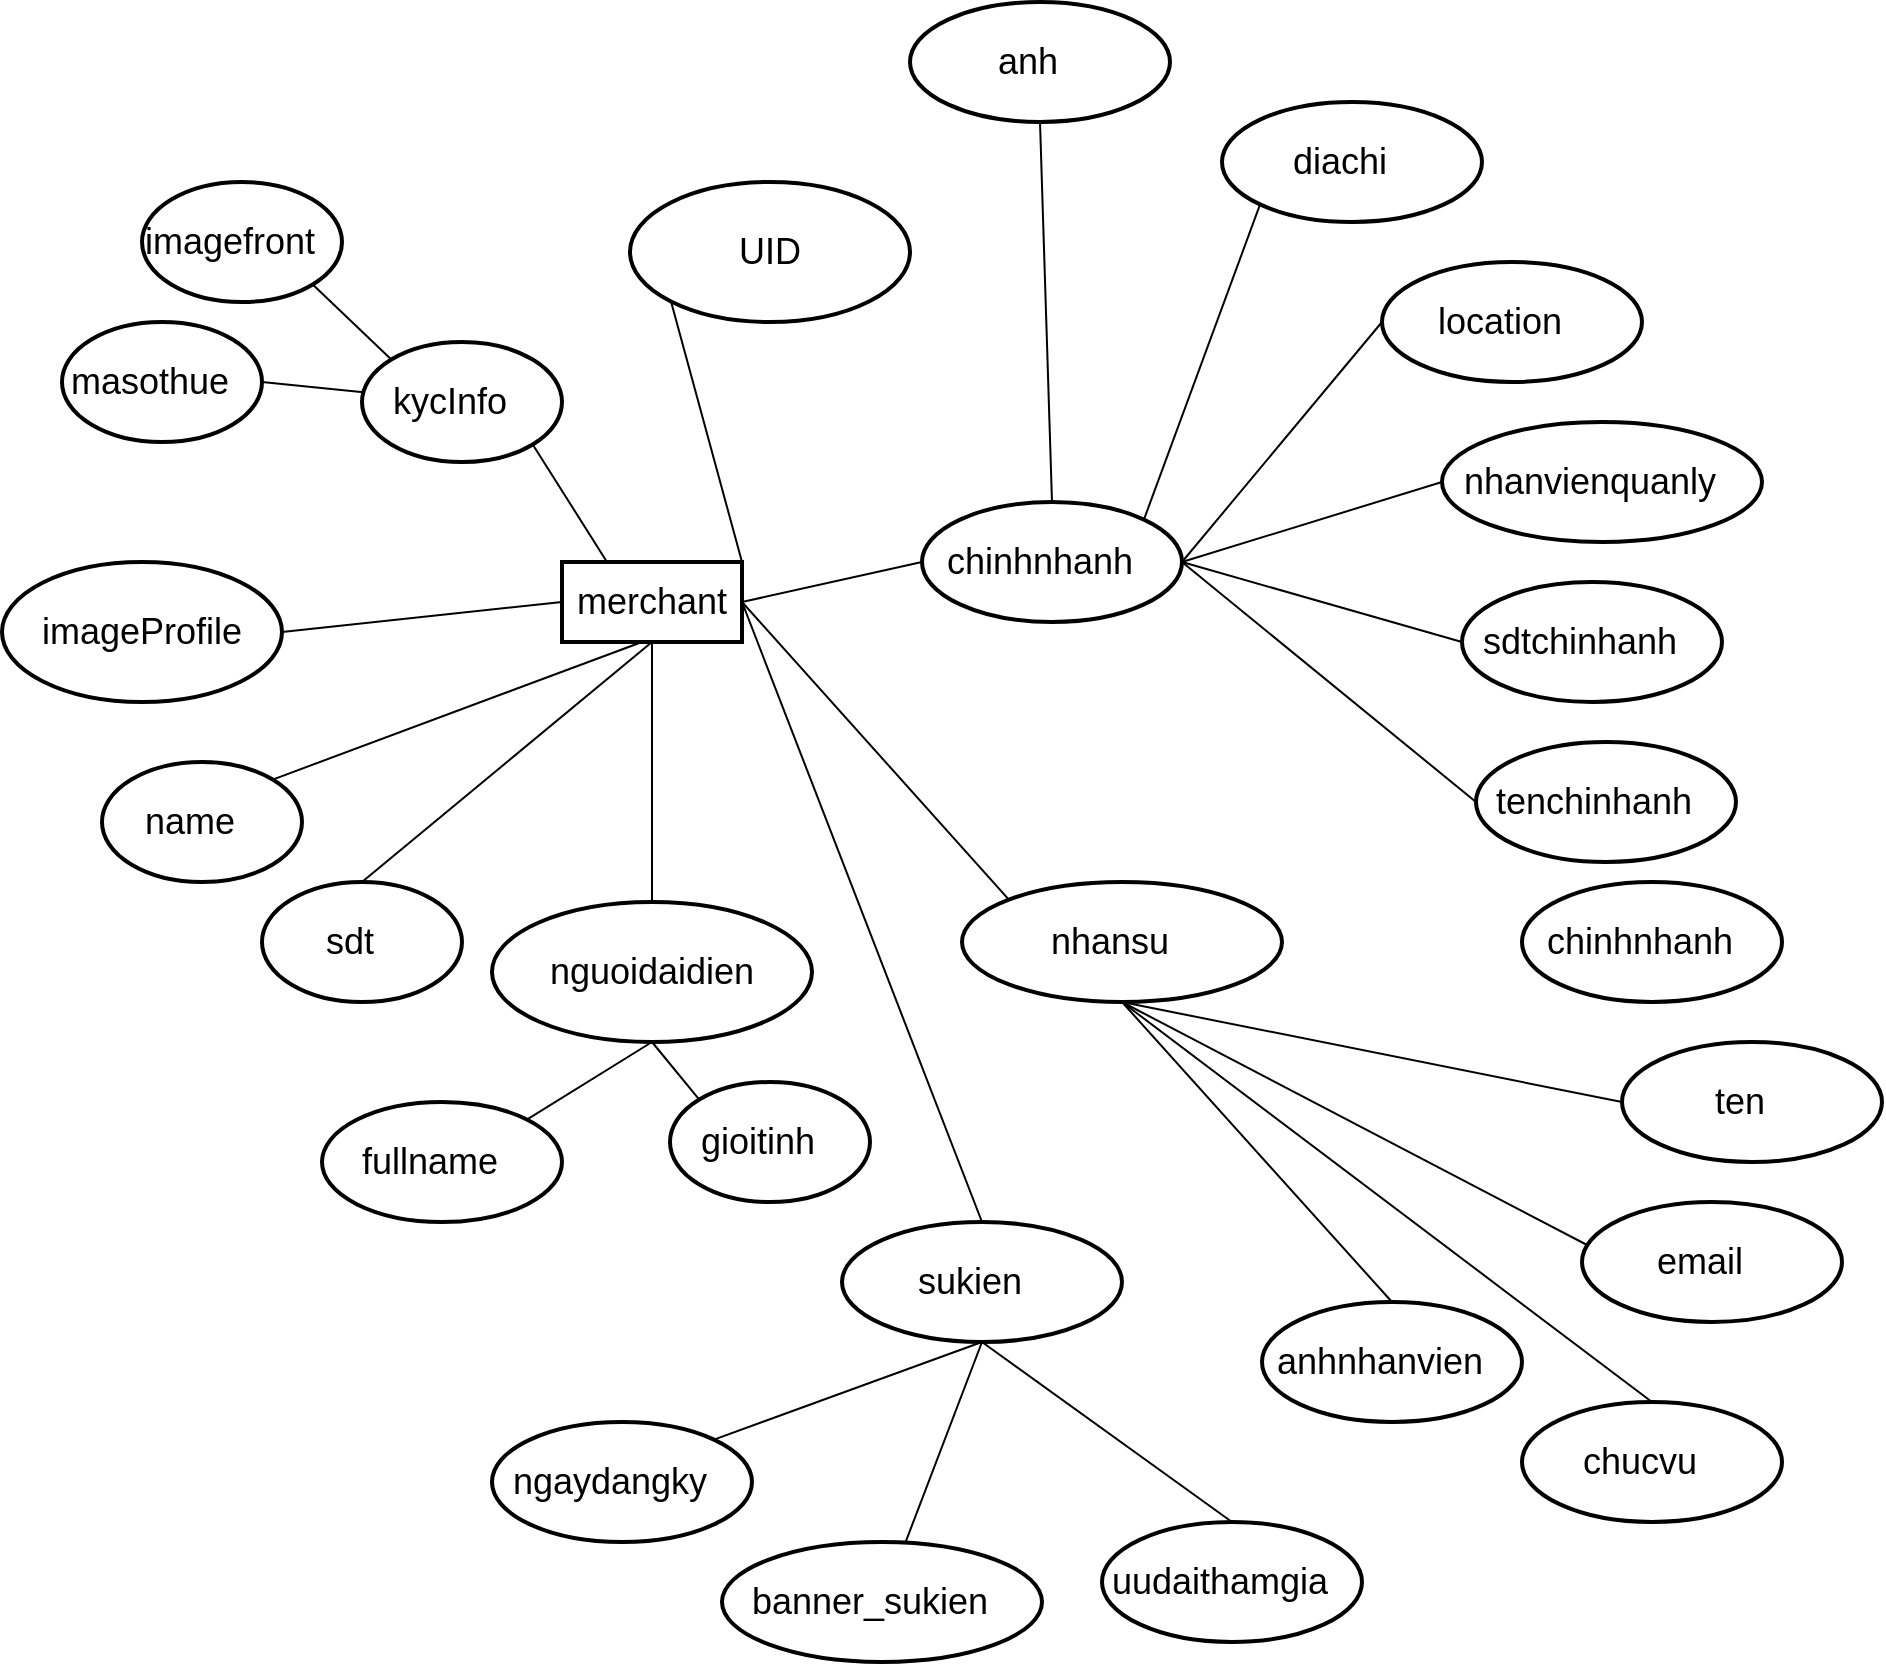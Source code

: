 <mxfile version="15.5.8" type="github">
  <diagram id="eSIqmUlAaXaO-JVcLsGD" name="Page-1">
    <mxGraphModel dx="2130" dy="2251" grid="1" gridSize="10" guides="1" tooltips="1" connect="1" arrows="1" fold="1" page="1" pageScale="1" pageWidth="827" pageHeight="1169" math="0" shadow="0">
      <root>
        <mxCell id="0" />
        <mxCell id="1" parent="0" />
        <mxCell id="AnfG-cZYh2D78Fa8WE18-1" value="&lt;font style=&quot;font-size: 18px&quot;&gt;merchant&lt;/font&gt;" style="rounded=0;whiteSpace=wrap;html=1;strokeWidth=2;fontSize=18;fontColor=#000000;" vertex="1" parent="1">
          <mxGeometry x="240" y="210" width="90" height="40" as="geometry" />
        </mxCell>
        <mxCell id="AnfG-cZYh2D78Fa8WE18-2" style="edgeStyle=none;rounded=0;orthogonalLoop=1;jettySize=auto;html=1;exitX=1;exitY=1;exitDx=0;exitDy=0;entryX=0.25;entryY=0;entryDx=0;entryDy=0;fontFamily=Helvetica;fontSize=18;endArrow=none;endFill=0;fontColor=#000000;" edge="1" parent="1" source="AnfG-cZYh2D78Fa8WE18-3" target="AnfG-cZYh2D78Fa8WE18-1">
          <mxGeometry relative="1" as="geometry" />
        </mxCell>
        <mxCell id="AnfG-cZYh2D78Fa8WE18-3" value="&lt;div class=&quot;database-node-click-target&quot; style=&quot;align-items: center; box-sizing: border-box; cursor: pointer; display: flex; min-height: 32px; padding: 0px 16px 0px 12px; position: relative; font-size: 18px;&quot;&gt;&lt;div class=&quot;database-key-value&quot; style=&quot;align-items: flex-start; display: flex; justify-content: flex-start; padding: 6px 0px; font-size: 18px;&quot;&gt;&lt;span class=&quot;database-key&quot; style=&quot;display: inline-block; margin-right: 8px; font-size: 18px;&quot;&gt;&lt;font style=&quot;font-size: 18px;&quot;&gt;kycInfo&lt;/font&gt;&lt;/span&gt;&lt;/div&gt;&lt;/div&gt;" style="ellipse;whiteSpace=wrap;html=1;fontSize=18;strokeWidth=2;fontColor=#000000;" vertex="1" parent="1">
          <mxGeometry x="140" y="100" width="100" height="60" as="geometry" />
        </mxCell>
        <mxCell id="AnfG-cZYh2D78Fa8WE18-6" style="edgeStyle=none;rounded=0;orthogonalLoop=1;jettySize=auto;html=1;exitX=1;exitY=1;exitDx=0;exitDy=0;entryX=0;entryY=0;entryDx=0;entryDy=0;fontFamily=Helvetica;fontSize=18;endArrow=none;endFill=0;fontColor=#000000;" edge="1" parent="1" source="AnfG-cZYh2D78Fa8WE18-7" target="AnfG-cZYh2D78Fa8WE18-3">
          <mxGeometry relative="1" as="geometry" />
        </mxCell>
        <mxCell id="AnfG-cZYh2D78Fa8WE18-7" value="&lt;div class=&quot;database-node-click-target&quot; style=&quot;align-items: center ; box-sizing: border-box ; cursor: pointer ; display: flex ; min-height: 32px ; padding: 0px 16px 0px 12px ; position: relative ; font-size: 18px&quot;&gt;&lt;div class=&quot;database-key-value&quot; style=&quot;align-items: flex-start ; display: flex ; justify-content: flex-start ; padding: 6px 0px ; font-size: 18px&quot;&gt;&lt;span class=&quot;database-key&quot; style=&quot;display: inline-block; margin-right: 8px; font-size: 18px;&quot;&gt;&lt;font style=&quot;font-size: 18px&quot;&gt;imagefront&lt;/font&gt;&lt;/span&gt;&lt;/div&gt;&lt;/div&gt;" style="ellipse;whiteSpace=wrap;html=1;fontSize=18;strokeWidth=2;fontColor=#000000;" vertex="1" parent="1">
          <mxGeometry x="30" y="20" width="100" height="60" as="geometry" />
        </mxCell>
        <mxCell id="AnfG-cZYh2D78Fa8WE18-8" style="edgeStyle=none;rounded=0;orthogonalLoop=1;jettySize=auto;html=1;exitX=1;exitY=0.5;exitDx=0;exitDy=0;fontFamily=Helvetica;fontSize=18;endArrow=none;endFill=0;fontColor=#000000;" edge="1" parent="1" source="AnfG-cZYh2D78Fa8WE18-9" target="AnfG-cZYh2D78Fa8WE18-3">
          <mxGeometry relative="1" as="geometry" />
        </mxCell>
        <mxCell id="AnfG-cZYh2D78Fa8WE18-9" value="&lt;div class=&quot;database-node-click-target&quot; style=&quot;align-items: center ; box-sizing: border-box ; cursor: pointer ; display: flex ; min-height: 32px ; padding: 0px 16px 0px 12px ; position: relative ; font-size: 18px&quot;&gt;&lt;div class=&quot;database-key-value&quot; style=&quot;align-items: flex-start ; display: flex ; justify-content: flex-start ; padding: 6px 0px ; font-size: 18px&quot;&gt;&lt;span class=&quot;database-key&quot; style=&quot;display: inline-block; margin-right: 8px; font-size: 18px;&quot;&gt;&lt;font style=&quot;font-size: 18px&quot;&gt;masothue&lt;/font&gt;&lt;/span&gt;&lt;/div&gt;&lt;/div&gt;" style="ellipse;whiteSpace=wrap;html=1;fontSize=18;strokeWidth=2;fontColor=#000000;" vertex="1" parent="1">
          <mxGeometry x="-10" y="90" width="100" height="60" as="geometry" />
        </mxCell>
        <mxCell id="AnfG-cZYh2D78Fa8WE18-10" style="edgeStyle=none;rounded=0;orthogonalLoop=1;jettySize=auto;html=1;exitX=1;exitY=0;exitDx=0;exitDy=0;fontFamily=Helvetica;fontSize=18;endArrow=none;endFill=0;fontColor=#000000;" edge="1" parent="1" source="AnfG-cZYh2D78Fa8WE18-11">
          <mxGeometry relative="1" as="geometry">
            <mxPoint x="280" y="250" as="targetPoint" />
          </mxGeometry>
        </mxCell>
        <mxCell id="AnfG-cZYh2D78Fa8WE18-11" value="&lt;div class=&quot;database-node-click-target&quot; style=&quot;align-items: center; box-sizing: border-box; cursor: pointer; display: flex; min-height: 32px; padding: 0px 16px 0px 12px; position: relative; font-size: 18px;&quot;&gt;&lt;div class=&quot;database-key-value&quot; style=&quot;align-items: flex-start; display: flex; justify-content: flex-start; padding: 6px 0px; font-size: 18px;&quot;&gt;&lt;span class=&quot;database-key&quot; style=&quot;display: inline-block; margin-right: 8px; font-size: 18px;&quot;&gt;&lt;span style=&quot;font-size: 18px;&quot;&gt;name&lt;/span&gt;&lt;/span&gt;&lt;/div&gt;&lt;/div&gt;" style="ellipse;whiteSpace=wrap;html=1;fontSize=18;strokeWidth=2;fontColor=#000000;" vertex="1" parent="1">
          <mxGeometry x="10" y="310" width="100" height="60" as="geometry" />
        </mxCell>
        <mxCell id="AnfG-cZYh2D78Fa8WE18-12" style="edgeStyle=none;rounded=0;orthogonalLoop=1;jettySize=auto;html=1;exitX=0.5;exitY=0;exitDx=0;exitDy=0;entryX=0.5;entryY=1;entryDx=0;entryDy=0;fontFamily=Helvetica;fontSize=18;endArrow=none;endFill=0;fontColor=#000000;" edge="1" parent="1" source="AnfG-cZYh2D78Fa8WE18-13" target="AnfG-cZYh2D78Fa8WE18-1">
          <mxGeometry relative="1" as="geometry" />
        </mxCell>
        <mxCell id="AnfG-cZYh2D78Fa8WE18-13" value="&lt;div class=&quot;database-node-click-target&quot; style=&quot;align-items: center ; box-sizing: border-box ; cursor: pointer ; display: flex ; min-height: 32px ; padding: 0px 16px 0px 12px ; position: relative ; font-size: 18px&quot;&gt;&lt;div class=&quot;database-key-value&quot; style=&quot;align-items: flex-start ; display: flex ; justify-content: flex-start ; padding: 6px 0px ; font-size: 18px&quot;&gt;&lt;span class=&quot;database-key&quot; style=&quot;display: inline-block; margin-right: 8px; font-size: 18px;&quot;&gt;&lt;span style=&quot;font-size: 18px&quot;&gt;sdt&lt;/span&gt;&lt;/span&gt;&lt;/div&gt;&lt;/div&gt;" style="ellipse;whiteSpace=wrap;html=1;fontSize=18;strokeWidth=2;fontColor=#000000;" vertex="1" parent="1">
          <mxGeometry x="90" y="370" width="100" height="60" as="geometry" />
        </mxCell>
        <mxCell id="AnfG-cZYh2D78Fa8WE18-14" style="edgeStyle=none;rounded=0;orthogonalLoop=1;jettySize=auto;html=1;exitX=0.5;exitY=0;exitDx=0;exitDy=0;entryX=1;entryY=0.5;entryDx=0;entryDy=0;fontFamily=Helvetica;fontSize=18;endArrow=none;endFill=0;fontColor=#000000;" edge="1" parent="1" source="AnfG-cZYh2D78Fa8WE18-15" target="AnfG-cZYh2D78Fa8WE18-1">
          <mxGeometry relative="1" as="geometry" />
        </mxCell>
        <mxCell id="AnfG-cZYh2D78Fa8WE18-61" style="edgeStyle=none;rounded=0;orthogonalLoop=1;jettySize=auto;html=1;exitX=0.5;exitY=1;exitDx=0;exitDy=0;entryX=0.574;entryY=-0.001;entryDx=0;entryDy=0;entryPerimeter=0;fontColor=#000000;endArrow=none;endFill=0;" edge="1" parent="1" source="AnfG-cZYh2D78Fa8WE18-15" target="AnfG-cZYh2D78Fa8WE18-59">
          <mxGeometry relative="1" as="geometry" />
        </mxCell>
        <mxCell id="AnfG-cZYh2D78Fa8WE18-62" style="edgeStyle=none;rounded=0;orthogonalLoop=1;jettySize=auto;html=1;exitX=0.5;exitY=1;exitDx=0;exitDy=0;entryX=0.5;entryY=0;entryDx=0;entryDy=0;fontColor=#000000;endArrow=none;endFill=0;" edge="1" parent="1" source="AnfG-cZYh2D78Fa8WE18-15" target="AnfG-cZYh2D78Fa8WE18-60">
          <mxGeometry relative="1" as="geometry" />
        </mxCell>
        <mxCell id="AnfG-cZYh2D78Fa8WE18-63" style="edgeStyle=none;rounded=0;orthogonalLoop=1;jettySize=auto;html=1;exitX=0.5;exitY=1;exitDx=0;exitDy=0;entryX=1;entryY=0;entryDx=0;entryDy=0;fontColor=#000000;endArrow=none;endFill=0;" edge="1" parent="1" source="AnfG-cZYh2D78Fa8WE18-15" target="AnfG-cZYh2D78Fa8WE18-58">
          <mxGeometry relative="1" as="geometry" />
        </mxCell>
        <mxCell id="AnfG-cZYh2D78Fa8WE18-15" value="&lt;div class=&quot;database-node-click-target&quot; style=&quot;align-items: center ; box-sizing: border-box ; cursor: pointer ; display: flex ; min-height: 32px ; padding: 0px 16px 0px 12px ; position: relative ; font-size: 18px&quot;&gt;&lt;div class=&quot;database-key-value&quot; style=&quot;align-items: flex-start ; display: flex ; justify-content: flex-start ; padding: 6px 0px ; font-size: 18px&quot;&gt;&lt;span class=&quot;database-key&quot; style=&quot;display: inline-block; margin-right: 8px; font-size: 18px;&quot;&gt;&lt;span style=&quot;font-size: 18px&quot;&gt;sukien&lt;/span&gt;&lt;/span&gt;&lt;/div&gt;&lt;/div&gt;" style="ellipse;whiteSpace=wrap;html=1;fontSize=18;strokeWidth=2;fontColor=#000000;" vertex="1" parent="1">
          <mxGeometry x="380" y="540" width="140" height="60" as="geometry" />
        </mxCell>
        <mxCell id="AnfG-cZYh2D78Fa8WE18-16" style="edgeStyle=none;rounded=0;orthogonalLoop=1;jettySize=auto;html=1;exitX=0;exitY=0;exitDx=0;exitDy=0;fontFamily=Helvetica;fontSize=18;endArrow=none;endFill=0;fontColor=#000000;" edge="1" parent="1" source="AnfG-cZYh2D78Fa8WE18-17">
          <mxGeometry relative="1" as="geometry">
            <mxPoint x="330" y="230" as="targetPoint" />
          </mxGeometry>
        </mxCell>
        <mxCell id="AnfG-cZYh2D78Fa8WE18-53" style="edgeStyle=none;rounded=0;orthogonalLoop=1;jettySize=auto;html=1;exitX=0.5;exitY=1;exitDx=0;exitDy=0;entryX=0.5;entryY=0;entryDx=0;entryDy=0;fontColor=#000000;endArrow=none;endFill=0;" edge="1" parent="1" source="AnfG-cZYh2D78Fa8WE18-17" target="AnfG-cZYh2D78Fa8WE18-43">
          <mxGeometry relative="1" as="geometry" />
        </mxCell>
        <mxCell id="AnfG-cZYh2D78Fa8WE18-54" style="edgeStyle=none;rounded=0;orthogonalLoop=1;jettySize=auto;html=1;exitX=0.5;exitY=1;exitDx=0;exitDy=0;entryX=0.5;entryY=0;entryDx=0;entryDy=0;fontColor=#000000;endArrow=none;endFill=0;" edge="1" parent="1" source="AnfG-cZYh2D78Fa8WE18-17" target="AnfG-cZYh2D78Fa8WE18-42">
          <mxGeometry relative="1" as="geometry" />
        </mxCell>
        <mxCell id="AnfG-cZYh2D78Fa8WE18-55" style="edgeStyle=none;rounded=0;orthogonalLoop=1;jettySize=auto;html=1;exitX=0.5;exitY=1;exitDx=0;exitDy=0;entryX=0.014;entryY=0.352;entryDx=0;entryDy=0;entryPerimeter=0;fontColor=#000000;endArrow=none;endFill=0;" edge="1" parent="1" source="AnfG-cZYh2D78Fa8WE18-17" target="AnfG-cZYh2D78Fa8WE18-41">
          <mxGeometry relative="1" as="geometry" />
        </mxCell>
        <mxCell id="AnfG-cZYh2D78Fa8WE18-56" style="edgeStyle=none;rounded=0;orthogonalLoop=1;jettySize=auto;html=1;exitX=0.5;exitY=1;exitDx=0;exitDy=0;fontColor=#000000;endArrow=none;endFill=0;entryX=0;entryY=0.5;entryDx=0;entryDy=0;" edge="1" parent="1" source="AnfG-cZYh2D78Fa8WE18-17" target="AnfG-cZYh2D78Fa8WE18-57">
          <mxGeometry relative="1" as="geometry">
            <mxPoint x="800" y="470" as="targetPoint" />
          </mxGeometry>
        </mxCell>
        <mxCell id="AnfG-cZYh2D78Fa8WE18-17" value="&lt;div class=&quot;database-node-click-target&quot; style=&quot;align-items: center ; box-sizing: border-box ; cursor: pointer ; display: flex ; min-height: 32px ; padding: 0px 16px 0px 12px ; position: relative ; font-size: 18px&quot;&gt;&lt;div class=&quot;database-key-value&quot; style=&quot;align-items: flex-start ; display: flex ; justify-content: flex-start ; padding: 6px 0px ; font-size: 18px&quot;&gt;&lt;span class=&quot;database-key&quot; style=&quot;display: inline-block; margin-right: 8px; font-size: 18px;&quot;&gt;&lt;span style=&quot;font-size: 18px&quot;&gt;nhansu&lt;/span&gt;&lt;/span&gt;&lt;/div&gt;&lt;/div&gt;" style="ellipse;whiteSpace=wrap;html=1;fontSize=18;strokeWidth=2;fontColor=#000000;" vertex="1" parent="1">
          <mxGeometry x="440" y="370" width="160" height="60" as="geometry" />
        </mxCell>
        <mxCell id="AnfG-cZYh2D78Fa8WE18-18" style="edgeStyle=none;rounded=0;orthogonalLoop=1;jettySize=auto;html=1;exitX=0;exitY=0.5;exitDx=0;exitDy=0;entryX=1;entryY=0.5;entryDx=0;entryDy=0;fontFamily=Helvetica;fontSize=18;endArrow=none;endFill=0;fontColor=#000000;" edge="1" parent="1" source="AnfG-cZYh2D78Fa8WE18-19" target="AnfG-cZYh2D78Fa8WE18-1">
          <mxGeometry relative="1" as="geometry" />
        </mxCell>
        <mxCell id="AnfG-cZYh2D78Fa8WE18-47" style="rounded=0;orthogonalLoop=1;jettySize=auto;html=1;exitX=0.5;exitY=0;exitDx=0;exitDy=0;entryX=0.5;entryY=1;entryDx=0;entryDy=0;endArrow=none;endFill=0;fontColor=#000000;" edge="1" parent="1" source="AnfG-cZYh2D78Fa8WE18-19" target="AnfG-cZYh2D78Fa8WE18-34">
          <mxGeometry relative="1" as="geometry" />
        </mxCell>
        <mxCell id="AnfG-cZYh2D78Fa8WE18-48" style="edgeStyle=none;rounded=0;orthogonalLoop=1;jettySize=auto;html=1;exitX=1;exitY=0;exitDx=0;exitDy=0;entryX=0;entryY=1;entryDx=0;entryDy=0;endArrow=none;endFill=0;fontColor=#000000;" edge="1" parent="1" source="AnfG-cZYh2D78Fa8WE18-19" target="AnfG-cZYh2D78Fa8WE18-35">
          <mxGeometry relative="1" as="geometry" />
        </mxCell>
        <mxCell id="AnfG-cZYh2D78Fa8WE18-19" value="&lt;div class=&quot;database-node-click-target&quot; style=&quot;align-items: center ; box-sizing: border-box ; cursor: pointer ; display: flex ; min-height: 32px ; padding: 0px 16px 0px 12px ; position: relative ; font-size: 18px&quot;&gt;&lt;div class=&quot;database-key-value&quot; style=&quot;align-items: flex-start ; display: flex ; justify-content: flex-start ; padding: 6px 0px ; font-size: 18px&quot;&gt;&lt;span class=&quot;database-key&quot; style=&quot;display: inline-block; margin-right: 8px; font-size: 18px;&quot;&gt;&lt;span style=&quot;font-size: 18px&quot;&gt;chinhnhanh&lt;/span&gt;&lt;/span&gt;&lt;/div&gt;&lt;/div&gt;" style="ellipse;whiteSpace=wrap;html=1;fontSize=18;strokeWidth=2;fontColor=#000000;" vertex="1" parent="1">
          <mxGeometry x="420" y="180" width="130" height="60" as="geometry" />
        </mxCell>
        <mxCell id="AnfG-cZYh2D78Fa8WE18-20" style="rounded=0;orthogonalLoop=1;jettySize=auto;html=1;exitX=0;exitY=1;exitDx=0;exitDy=0;entryX=1;entryY=0;entryDx=0;entryDy=0;fontFamily=Helvetica;fontSize=18;endArrow=none;endFill=0;fontColor=#000000;" edge="1" parent="1" source="AnfG-cZYh2D78Fa8WE18-21" target="AnfG-cZYh2D78Fa8WE18-1">
          <mxGeometry relative="1" as="geometry" />
        </mxCell>
        <mxCell id="AnfG-cZYh2D78Fa8WE18-21" value="&lt;span style=&quot;font-size: 18px;&quot;&gt;UID&lt;/span&gt;" style="ellipse;whiteSpace=wrap;html=1;fontSize=18;strokeWidth=2;fontColor=#000000;" vertex="1" parent="1">
          <mxGeometry x="274" y="20" width="140" height="70" as="geometry" />
        </mxCell>
        <mxCell id="AnfG-cZYh2D78Fa8WE18-22" style="edgeStyle=none;rounded=0;orthogonalLoop=1;jettySize=auto;html=1;exitX=1;exitY=0.5;exitDx=0;exitDy=0;entryX=0;entryY=0.5;entryDx=0;entryDy=0;fontFamily=Helvetica;fontSize=18;endArrow=none;endFill=0;fontColor=#000000;" edge="1" parent="1" source="AnfG-cZYh2D78Fa8WE18-23" target="AnfG-cZYh2D78Fa8WE18-1">
          <mxGeometry relative="1" as="geometry" />
        </mxCell>
        <mxCell id="AnfG-cZYh2D78Fa8WE18-23" value="&lt;font&gt;imageProfile&lt;/font&gt;" style="ellipse;whiteSpace=wrap;html=1;fontSize=18;strokeWidth=2;fontColor=#000000;" vertex="1" parent="1">
          <mxGeometry x="-40" y="210" width="140" height="70" as="geometry" />
        </mxCell>
        <mxCell id="AnfG-cZYh2D78Fa8WE18-28" style="edgeStyle=none;rounded=0;orthogonalLoop=1;jettySize=auto;html=1;exitX=0.5;exitY=0;exitDx=0;exitDy=0;entryX=0.5;entryY=1;entryDx=0;entryDy=0;fontFamily=Helvetica;fontSize=18;endArrow=none;endFill=0;fontColor=#000000;" edge="1" parent="1" source="AnfG-cZYh2D78Fa8WE18-31" target="AnfG-cZYh2D78Fa8WE18-1">
          <mxGeometry relative="1" as="geometry" />
        </mxCell>
        <mxCell id="AnfG-cZYh2D78Fa8WE18-29" style="edgeStyle=none;rounded=0;orthogonalLoop=1;jettySize=auto;html=1;exitX=0.5;exitY=1;exitDx=0;exitDy=0;entryX=1;entryY=0;entryDx=0;entryDy=0;fontFamily=Helvetica;fontSize=18;endArrow=none;endFill=0;fontColor=#000000;" edge="1" parent="1" source="AnfG-cZYh2D78Fa8WE18-31" target="AnfG-cZYh2D78Fa8WE18-32">
          <mxGeometry relative="1" as="geometry" />
        </mxCell>
        <mxCell id="AnfG-cZYh2D78Fa8WE18-30" style="edgeStyle=none;rounded=0;orthogonalLoop=1;jettySize=auto;html=1;exitX=0.5;exitY=1;exitDx=0;exitDy=0;entryX=0;entryY=0;entryDx=0;entryDy=0;fontFamily=Helvetica;fontSize=18;endArrow=none;endFill=0;fontColor=#000000;" edge="1" parent="1" source="AnfG-cZYh2D78Fa8WE18-31" target="AnfG-cZYh2D78Fa8WE18-33">
          <mxGeometry relative="1" as="geometry" />
        </mxCell>
        <mxCell id="AnfG-cZYh2D78Fa8WE18-31" value="&lt;font&gt;nguoidaidien&lt;/font&gt;" style="ellipse;whiteSpace=wrap;html=1;fontSize=18;strokeWidth=2;fontColor=#000000;" vertex="1" parent="1">
          <mxGeometry x="205" y="380" width="160" height="70" as="geometry" />
        </mxCell>
        <mxCell id="AnfG-cZYh2D78Fa8WE18-32" value="&lt;div class=&quot;database-node-click-target&quot; style=&quot;align-items: center ; box-sizing: border-box ; cursor: pointer ; display: flex ; min-height: 32px ; padding: 0px 16px 0px 12px ; position: relative ; font-size: 18px&quot;&gt;&lt;div class=&quot;database-key-value&quot; style=&quot;align-items: flex-start ; display: flex ; justify-content: flex-start ; padding: 6px 0px ; font-size: 18px&quot;&gt;&lt;span class=&quot;database-key&quot; style=&quot;display: inline-block; margin-right: 8px; font-size: 18px;&quot;&gt;fullname&lt;/span&gt;&lt;/div&gt;&lt;/div&gt;" style="ellipse;whiteSpace=wrap;html=1;fontSize=18;strokeWidth=2;fontColor=#000000;" vertex="1" parent="1">
          <mxGeometry x="120" y="480" width="120" height="60" as="geometry" />
        </mxCell>
        <mxCell id="AnfG-cZYh2D78Fa8WE18-33" value="&lt;div class=&quot;database-node-click-target&quot; style=&quot;align-items: center ; box-sizing: border-box ; cursor: pointer ; display: flex ; min-height: 32px ; padding: 0px 16px 0px 12px ; position: relative ; font-size: 18px&quot;&gt;&lt;div class=&quot;database-key-value&quot; style=&quot;align-items: flex-start ; display: flex ; justify-content: flex-start ; padding: 6px 0px ; font-size: 18px&quot;&gt;&lt;span class=&quot;database-key&quot; style=&quot;display: inline-block; margin-right: 8px; font-size: 18px;&quot;&gt;gioitinh&lt;/span&gt;&lt;/div&gt;&lt;/div&gt;" style="ellipse;whiteSpace=wrap;html=1;fontSize=18;strokeWidth=2;fontColor=#000000;" vertex="1" parent="1">
          <mxGeometry x="294" y="470" width="100" height="60" as="geometry" />
        </mxCell>
        <mxCell id="AnfG-cZYh2D78Fa8WE18-34" value="&lt;div class=&quot;database-node-click-target&quot; style=&quot;align-items: center ; box-sizing: border-box ; cursor: pointer ; display: flex ; min-height: 32px ; padding: 0px 16px 0px 12px ; position: relative ; font-size: 18px&quot;&gt;&lt;div class=&quot;database-key-value&quot; style=&quot;align-items: flex-start ; display: flex ; justify-content: flex-start ; padding: 6px 0px ; font-size: 18px&quot;&gt;&lt;span class=&quot;database-key&quot; style=&quot;display: inline-block; margin-right: 8px; font-size: 18px;&quot;&gt;&lt;span style=&quot;font-size: 18px&quot;&gt;anh&lt;/span&gt;&lt;/span&gt;&lt;/div&gt;&lt;/div&gt;" style="ellipse;whiteSpace=wrap;html=1;fontSize=18;strokeWidth=2;fontColor=#000000;" vertex="1" parent="1">
          <mxGeometry x="414" y="-70" width="130" height="60" as="geometry" />
        </mxCell>
        <mxCell id="AnfG-cZYh2D78Fa8WE18-35" value="&lt;div class=&quot;database-node-click-target&quot; style=&quot;align-items: center ; box-sizing: border-box ; cursor: pointer ; display: flex ; min-height: 32px ; padding: 0px 16px 0px 12px ; position: relative ; font-size: 18px&quot;&gt;&lt;div class=&quot;database-key-value&quot; style=&quot;align-items: flex-start ; display: flex ; justify-content: flex-start ; padding: 6px 0px ; font-size: 18px&quot;&gt;&lt;span class=&quot;database-key&quot; style=&quot;display: inline-block; margin-right: 8px; font-size: 18px;&quot;&gt;&lt;span style=&quot;font-size: 18px&quot;&gt;diachi&lt;/span&gt;&lt;/span&gt;&lt;/div&gt;&lt;/div&gt;" style="ellipse;whiteSpace=wrap;html=1;fontSize=18;strokeWidth=2;fontColor=#000000;" vertex="1" parent="1">
          <mxGeometry x="570" y="-20" width="130" height="60" as="geometry" />
        </mxCell>
        <mxCell id="AnfG-cZYh2D78Fa8WE18-49" style="edgeStyle=none;rounded=0;orthogonalLoop=1;jettySize=auto;html=1;exitX=0;exitY=0.5;exitDx=0;exitDy=0;entryX=1;entryY=0.5;entryDx=0;entryDy=0;endArrow=none;endFill=0;fontColor=#000000;" edge="1" parent="1" source="AnfG-cZYh2D78Fa8WE18-36" target="AnfG-cZYh2D78Fa8WE18-19">
          <mxGeometry relative="1" as="geometry" />
        </mxCell>
        <mxCell id="AnfG-cZYh2D78Fa8WE18-36" value="&lt;div class=&quot;database-node-click-target&quot; style=&quot;align-items: center ; box-sizing: border-box ; cursor: pointer ; display: flex ; min-height: 32px ; padding: 0px 16px 0px 12px ; position: relative ; font-size: 18px&quot;&gt;&lt;div class=&quot;database-key-value&quot; style=&quot;align-items: flex-start ; display: flex ; justify-content: flex-start ; padding: 6px 0px ; font-size: 18px&quot;&gt;&lt;span class=&quot;database-key&quot; style=&quot;display: inline-block; margin-right: 8px; font-size: 18px;&quot;&gt;&lt;span style=&quot;font-size: 18px&quot;&gt;location&lt;/span&gt;&lt;/span&gt;&lt;/div&gt;&lt;/div&gt;" style="ellipse;whiteSpace=wrap;html=1;fontSize=18;strokeWidth=2;fontColor=#000000;" vertex="1" parent="1">
          <mxGeometry x="650" y="60" width="130" height="60" as="geometry" />
        </mxCell>
        <mxCell id="AnfG-cZYh2D78Fa8WE18-51" style="edgeStyle=none;rounded=0;orthogonalLoop=1;jettySize=auto;html=1;exitX=0;exitY=0.5;exitDx=0;exitDy=0;entryX=1;entryY=0.5;entryDx=0;entryDy=0;endArrow=none;endFill=0;fontColor=#000000;" edge="1" parent="1" source="AnfG-cZYh2D78Fa8WE18-37" target="AnfG-cZYh2D78Fa8WE18-19">
          <mxGeometry relative="1" as="geometry" />
        </mxCell>
        <mxCell id="AnfG-cZYh2D78Fa8WE18-37" value="&lt;div class=&quot;database-node-click-target&quot; style=&quot;align-items: center ; box-sizing: border-box ; cursor: pointer ; display: flex ; min-height: 32px ; padding: 0px 16px 0px 12px ; position: relative ; font-size: 18px&quot;&gt;&lt;div class=&quot;database-key-value&quot; style=&quot;align-items: flex-start ; display: flex ; justify-content: flex-start ; padding: 6px 0px ; font-size: 18px&quot;&gt;&lt;span class=&quot;database-key&quot; style=&quot;display: inline-block; margin-right: 8px; font-size: 18px;&quot;&gt;&lt;span style=&quot;font-size: 18px&quot;&gt;sdtchinhanh&lt;/span&gt;&lt;/span&gt;&lt;/div&gt;&lt;/div&gt;" style="ellipse;whiteSpace=wrap;html=1;fontSize=18;strokeWidth=2;fontColor=#000000;" vertex="1" parent="1">
          <mxGeometry x="690" y="220" width="130" height="60" as="geometry" />
        </mxCell>
        <mxCell id="AnfG-cZYh2D78Fa8WE18-50" style="edgeStyle=none;rounded=0;orthogonalLoop=1;jettySize=auto;html=1;exitX=0;exitY=0.5;exitDx=0;exitDy=0;entryX=1;entryY=0.5;entryDx=0;entryDy=0;endArrow=none;endFill=0;fontColor=#000000;" edge="1" parent="1" source="AnfG-cZYh2D78Fa8WE18-38" target="AnfG-cZYh2D78Fa8WE18-19">
          <mxGeometry relative="1" as="geometry" />
        </mxCell>
        <mxCell id="AnfG-cZYh2D78Fa8WE18-38" value="&lt;div class=&quot;database-node-click-target&quot; style=&quot;align-items: center ; box-sizing: border-box ; cursor: pointer ; display: flex ; min-height: 32px ; padding: 0px 16px 0px 12px ; position: relative ; font-size: 18px&quot;&gt;&lt;div class=&quot;database-key-value&quot; style=&quot;align-items: flex-start ; display: flex ; justify-content: flex-start ; padding: 6px 0px ; font-size: 18px&quot;&gt;&lt;span class=&quot;database-key&quot; style=&quot;display: inline-block; margin-right: 8px; font-size: 18px;&quot;&gt;&lt;span style=&quot;font-size: 18px&quot;&gt;nhanvienquanly&lt;/span&gt;&lt;/span&gt;&lt;/div&gt;&lt;/div&gt;" style="ellipse;whiteSpace=wrap;html=1;fontSize=18;strokeWidth=2;fontColor=#000000;" vertex="1" parent="1">
          <mxGeometry x="680" y="140" width="160" height="60" as="geometry" />
        </mxCell>
        <mxCell id="AnfG-cZYh2D78Fa8WE18-52" style="edgeStyle=none;rounded=0;orthogonalLoop=1;jettySize=auto;html=1;exitX=0;exitY=0.5;exitDx=0;exitDy=0;entryX=1;entryY=0.5;entryDx=0;entryDy=0;endArrow=none;endFill=0;fontColor=#000000;" edge="1" parent="1" source="AnfG-cZYh2D78Fa8WE18-39" target="AnfG-cZYh2D78Fa8WE18-19">
          <mxGeometry relative="1" as="geometry" />
        </mxCell>
        <mxCell id="AnfG-cZYh2D78Fa8WE18-39" value="&lt;div class=&quot;database-node-click-target&quot; style=&quot;align-items: center ; box-sizing: border-box ; cursor: pointer ; display: flex ; min-height: 32px ; padding: 0px 16px 0px 12px ; position: relative ; font-size: 18px&quot;&gt;&lt;div class=&quot;database-key-value&quot; style=&quot;align-items: flex-start ; display: flex ; justify-content: flex-start ; padding: 6px 0px ; font-size: 18px&quot;&gt;&lt;span class=&quot;database-key&quot; style=&quot;display: inline-block; margin-right: 8px; font-size: 18px;&quot;&gt;&lt;span style=&quot;font-size: 18px&quot;&gt;tenchinhanh&lt;/span&gt;&lt;/span&gt;&lt;/div&gt;&lt;/div&gt;" style="ellipse;whiteSpace=wrap;html=1;fontSize=18;strokeWidth=2;fontColor=#000000;" vertex="1" parent="1">
          <mxGeometry x="697" y="300" width="130" height="60" as="geometry" />
        </mxCell>
        <mxCell id="AnfG-cZYh2D78Fa8WE18-40" value="&lt;div class=&quot;database-node-click-target&quot; style=&quot;align-items: center ; box-sizing: border-box ; cursor: pointer ; display: flex ; min-height: 32px ; padding: 0px 16px 0px 12px ; position: relative ; font-size: 18px&quot;&gt;&lt;div class=&quot;database-key-value&quot; style=&quot;align-items: flex-start ; display: flex ; justify-content: flex-start ; padding: 6px 0px ; font-size: 18px&quot;&gt;&lt;span class=&quot;database-key&quot; style=&quot;display: inline-block; margin-right: 8px; font-size: 18px;&quot;&gt;&lt;span style=&quot;font-size: 18px&quot;&gt;chinhnhanh&lt;/span&gt;&lt;/span&gt;&lt;/div&gt;&lt;/div&gt;" style="ellipse;whiteSpace=wrap;html=1;fontSize=18;strokeWidth=2;fontColor=#000000;" vertex="1" parent="1">
          <mxGeometry x="720" y="370" width="130" height="60" as="geometry" />
        </mxCell>
        <mxCell id="AnfG-cZYh2D78Fa8WE18-41" value="&lt;div class=&quot;database-node-click-target&quot; style=&quot;align-items: center ; box-sizing: border-box ; cursor: pointer ; display: flex ; min-height: 32px ; padding: 0px 16px 0px 12px ; position: relative&quot;&gt;&lt;div class=&quot;database-key-value&quot; style=&quot;align-items: flex-start ; display: flex ; justify-content: flex-start ; padding: 6px 0px&quot;&gt;&lt;span class=&quot;database-key&quot; style=&quot;display: inline-block ; margin-right: 8px&quot;&gt;&lt;font&gt;email&lt;/font&gt;&lt;br&gt;&lt;/span&gt;&lt;/div&gt;&lt;/div&gt;" style="ellipse;whiteSpace=wrap;html=1;fontSize=18;strokeWidth=2;fontColor=#000000;" vertex="1" parent="1">
          <mxGeometry x="750" y="530" width="130" height="60" as="geometry" />
        </mxCell>
        <mxCell id="AnfG-cZYh2D78Fa8WE18-42" value="&lt;div class=&quot;database-node-click-target&quot; style=&quot;align-items: center ; box-sizing: border-box ; cursor: pointer ; display: flex ; min-height: 32px ; padding: 0px 16px 0px 12px ; position: relative&quot;&gt;&lt;div class=&quot;database-key-value&quot; style=&quot;align-items: flex-start ; display: flex ; justify-content: flex-start ; padding: 6px 0px&quot;&gt;&lt;span class=&quot;database-key&quot; style=&quot;display: inline-block ; margin-right: 8px&quot;&gt;&lt;font&gt;chucvu&lt;/font&gt;&lt;br&gt;&lt;/span&gt;&lt;/div&gt;&lt;/div&gt;" style="ellipse;whiteSpace=wrap;html=1;fontSize=18;strokeWidth=2;fontColor=#000000;" vertex="1" parent="1">
          <mxGeometry x="720" y="630" width="130" height="60" as="geometry" />
        </mxCell>
        <mxCell id="AnfG-cZYh2D78Fa8WE18-43" value="&lt;div class=&quot;database-node-click-target&quot; style=&quot;align-items: center ; box-sizing: border-box ; cursor: pointer ; display: flex ; min-height: 32px ; padding: 0px 16px 0px 12px ; position: relative&quot;&gt;&lt;div class=&quot;database-key-value&quot; style=&quot;align-items: flex-start ; display: flex ; justify-content: flex-start ; padding: 6px 0px&quot;&gt;&lt;span class=&quot;database-key&quot; style=&quot;display: inline-block ; margin-right: 8px&quot;&gt;&lt;font&gt;anhnhanvien&lt;/font&gt;&lt;br&gt;&lt;/span&gt;&lt;/div&gt;&lt;/div&gt;" style="ellipse;whiteSpace=wrap;html=1;fontSize=18;strokeWidth=2;fontColor=#000000;" vertex="1" parent="1">
          <mxGeometry x="590" y="580" width="130" height="60" as="geometry" />
        </mxCell>
        <mxCell id="AnfG-cZYh2D78Fa8WE18-57" value="&lt;div class=&quot;database-node-click-target&quot; style=&quot;align-items: center ; box-sizing: border-box ; cursor: pointer ; display: flex ; min-height: 32px ; padding: 0px 16px 0px 12px ; position: relative&quot;&gt;&lt;div class=&quot;database-key-value&quot; style=&quot;align-items: flex-start ; display: flex ; justify-content: flex-start ; padding: 6px 0px&quot;&gt;&lt;span class=&quot;database-key&quot; style=&quot;display: inline-block ; margin-right: 8px&quot;&gt;&lt;font&gt;ten&lt;/font&gt;&lt;br&gt;&lt;/span&gt;&lt;/div&gt;&lt;/div&gt;" style="ellipse;whiteSpace=wrap;html=1;fontSize=18;strokeWidth=2;fontColor=#000000;" vertex="1" parent="1">
          <mxGeometry x="770" y="450" width="130" height="60" as="geometry" />
        </mxCell>
        <mxCell id="AnfG-cZYh2D78Fa8WE18-58" value="&lt;div class=&quot;database-node-click-target&quot; style=&quot;align-items: center ; box-sizing: border-box ; cursor: pointer ; display: flex ; min-height: 32px ; padding: 0px 16px 0px 12px ; position: relative&quot;&gt;&lt;div class=&quot;database-key-value&quot; style=&quot;align-items: flex-start ; display: flex ; justify-content: flex-start ; padding: 6px 0px&quot;&gt;&lt;span class=&quot;database-key&quot; style=&quot;display: inline-block ; margin-right: 8px&quot;&gt;&lt;font&gt;ngaydangky&lt;/font&gt;&lt;br&gt;&lt;/span&gt;&lt;/div&gt;&lt;/div&gt;" style="ellipse;whiteSpace=wrap;html=1;fontSize=18;strokeWidth=2;fontColor=#000000;" vertex="1" parent="1">
          <mxGeometry x="205" y="640" width="130" height="60" as="geometry" />
        </mxCell>
        <mxCell id="AnfG-cZYh2D78Fa8WE18-59" value="&lt;div class=&quot;database-node-click-target&quot; style=&quot;align-items: center ; box-sizing: border-box ; cursor: pointer ; display: flex ; min-height: 32px ; padding: 0px 16px 0px 12px ; position: relative&quot;&gt;&lt;div class=&quot;database-key-value&quot; style=&quot;align-items: flex-start ; display: flex ; justify-content: flex-start ; padding: 6px 0px&quot;&gt;&lt;span class=&quot;database-key&quot; style=&quot;display: inline-block ; margin-right: 8px&quot;&gt;&lt;font&gt;banner_sukien&lt;/font&gt;&lt;br&gt;&lt;/span&gt;&lt;/div&gt;&lt;/div&gt;" style="ellipse;whiteSpace=wrap;html=1;fontSize=18;strokeWidth=2;fontColor=#000000;" vertex="1" parent="1">
          <mxGeometry x="320" y="700" width="160" height="60" as="geometry" />
        </mxCell>
        <mxCell id="AnfG-cZYh2D78Fa8WE18-60" value="&lt;div class=&quot;database-node-click-target&quot; style=&quot;align-items: center ; box-sizing: border-box ; cursor: pointer ; display: flex ; min-height: 32px ; padding: 0px 16px 0px 12px ; position: relative&quot;&gt;&lt;div class=&quot;database-key-value&quot; style=&quot;align-items: flex-start ; display: flex ; justify-content: flex-start ; padding: 6px 0px&quot;&gt;&lt;span class=&quot;database-key&quot; style=&quot;display: inline-block ; margin-right: 8px&quot;&gt;&lt;font&gt;uudaithamgia&lt;/font&gt;&lt;br&gt;&lt;/span&gt;&lt;/div&gt;&lt;/div&gt;" style="ellipse;whiteSpace=wrap;html=1;fontSize=18;strokeWidth=2;fontColor=#000000;" vertex="1" parent="1">
          <mxGeometry x="510" y="690" width="130" height="60" as="geometry" />
        </mxCell>
      </root>
    </mxGraphModel>
  </diagram>
</mxfile>
